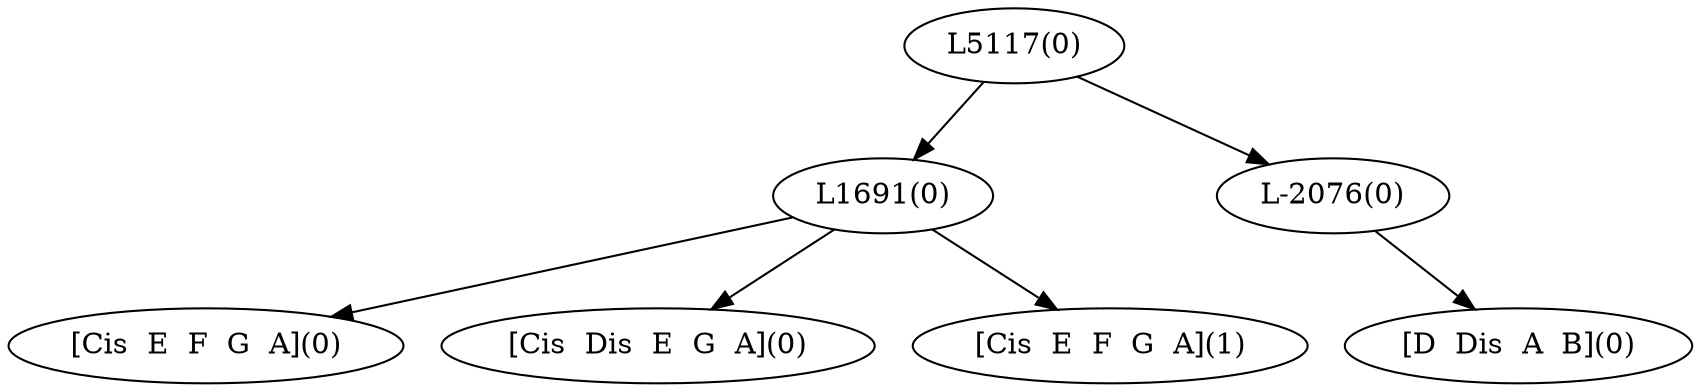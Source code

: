 digraph sample{
"L1691(0)"->"[Cis  E  F  G  A](0)"
"L1691(0)"->"[Cis  Dis  E  G  A](0)"
"L1691(0)"->"[Cis  E  F  G  A](1)"
"L-2076(0)"->"[D  Dis  A  B](0)"
"L5117(0)"->"L1691(0)"
"L5117(0)"->"L-2076(0)"
{rank = min; "L5117(0)"}
{rank = same; "L1691(0)"; "L-2076(0)";}
{rank = max; "[Cis  Dis  E  G  A](0)"; "[Cis  E  F  G  A](0)"; "[Cis  E  F  G  A](1)"; "[D  Dis  A  B](0)";}
}
